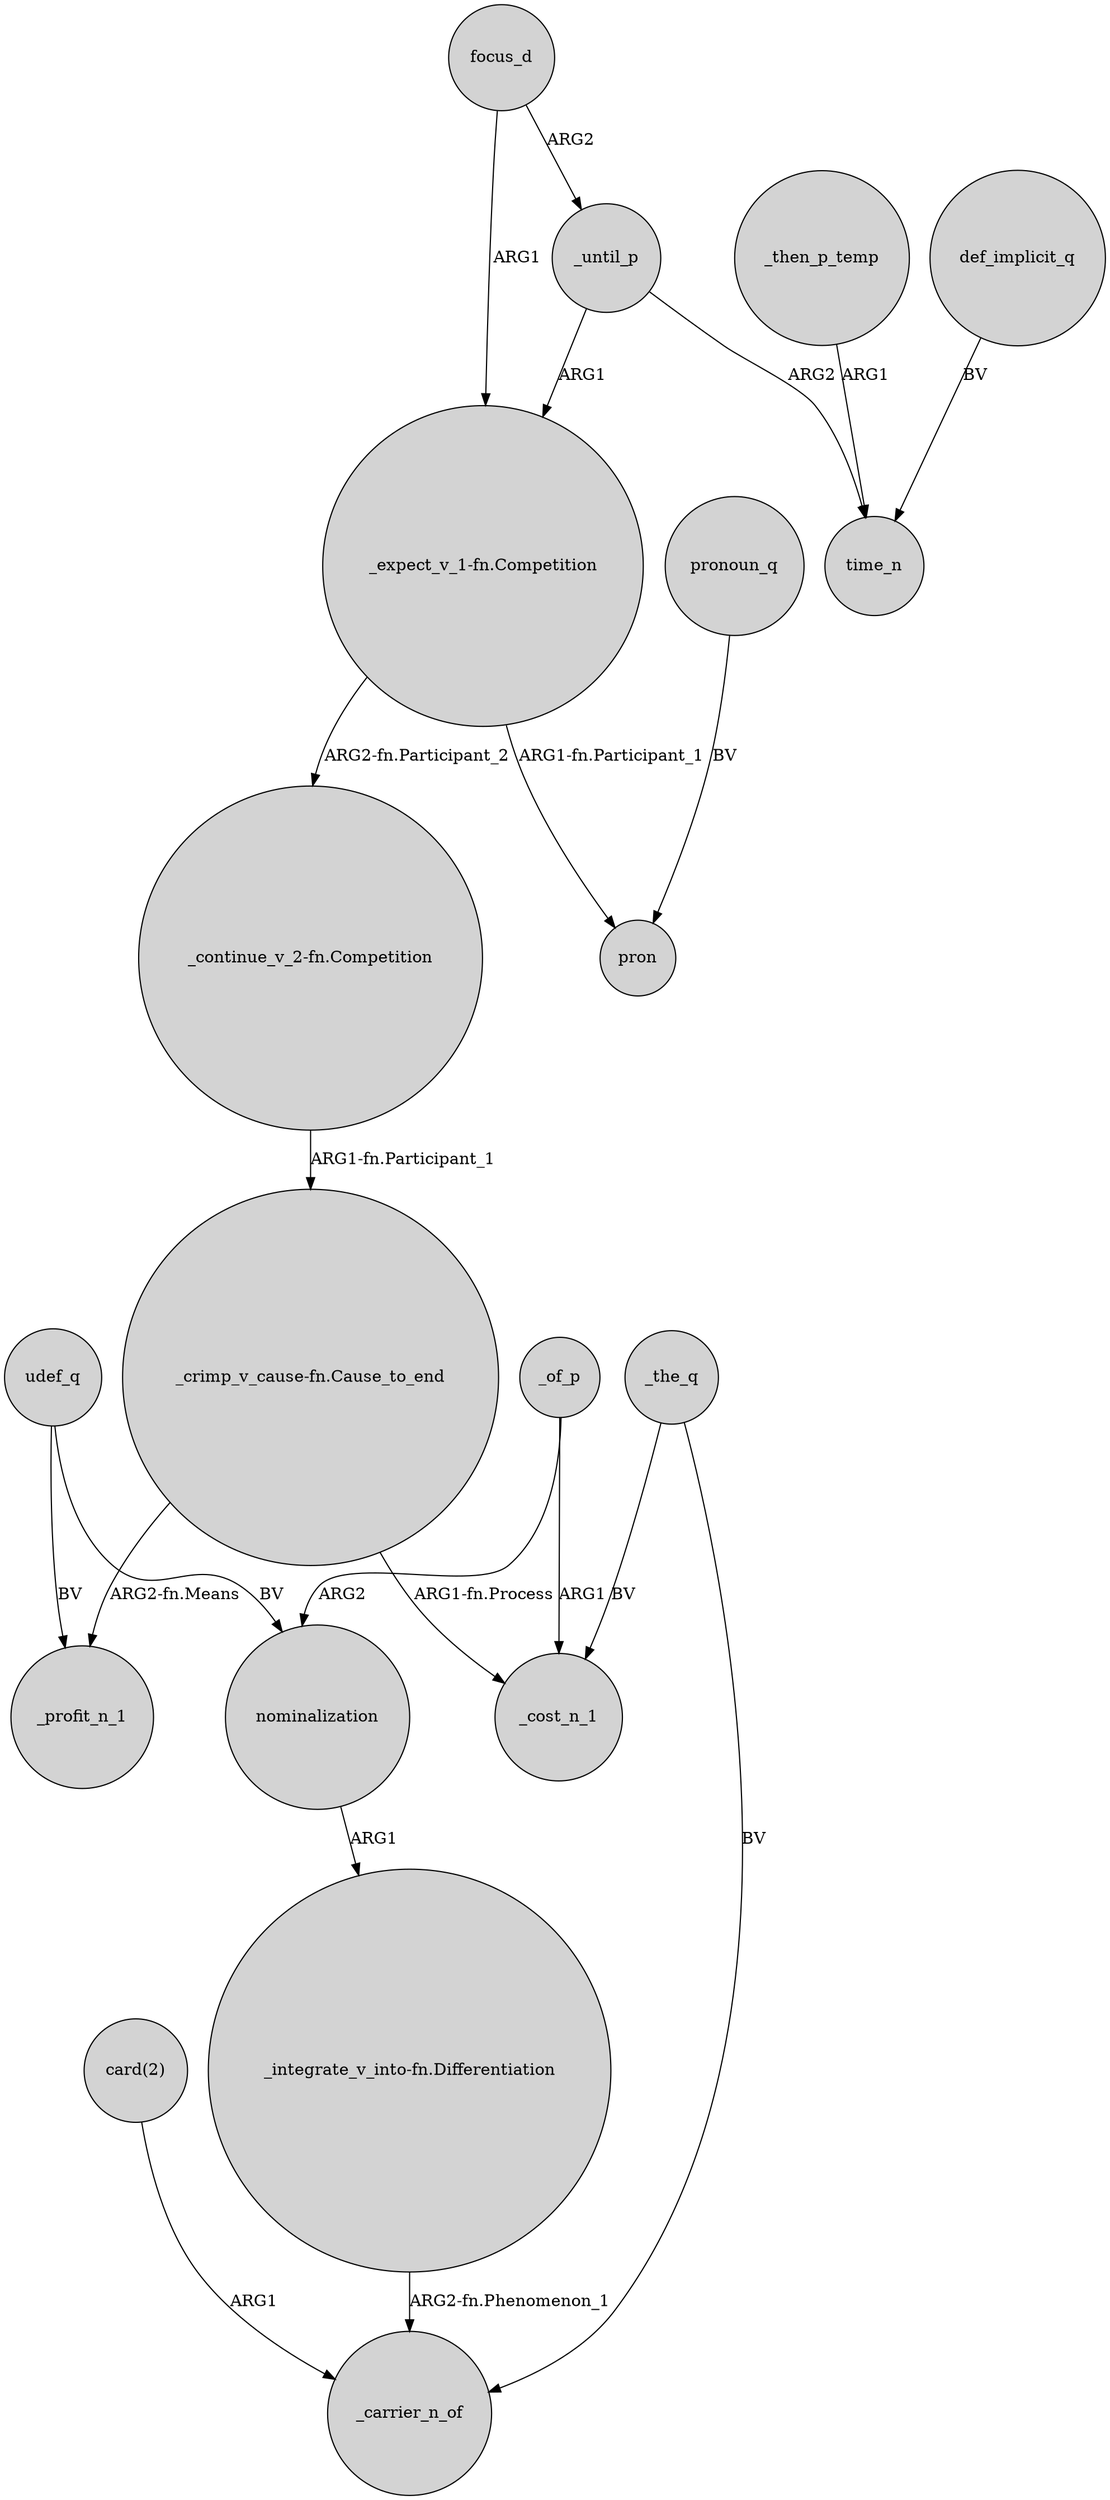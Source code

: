 digraph {
	node [shape=circle style=filled]
	"_continue_v_2-fn.Competition" -> "_crimp_v_cause-fn.Cause_to_end" [label="ARG1-fn.Participant_1"]
	_until_p -> "_expect_v_1-fn.Competition" [label=ARG1]
	_until_p -> time_n [label=ARG2]
	"card(2)" -> _carrier_n_of [label=ARG1]
	"_crimp_v_cause-fn.Cause_to_end" -> _profit_n_1 [label="ARG2-fn.Means"]
	_of_p -> _cost_n_1 [label=ARG1]
	udef_q -> nominalization [label=BV]
	_the_q -> _cost_n_1 [label=BV]
	udef_q -> _profit_n_1 [label=BV]
	_then_p_temp -> time_n [label=ARG1]
	nominalization -> "_integrate_v_into-fn.Differentiation" [label=ARG1]
	"_integrate_v_into-fn.Differentiation" -> _carrier_n_of [label="ARG2-fn.Phenomenon_1"]
	_of_p -> nominalization [label=ARG2]
	pronoun_q -> pron [label=BV]
	"_expect_v_1-fn.Competition" -> pron [label="ARG1-fn.Participant_1"]
	"_crimp_v_cause-fn.Cause_to_end" -> _cost_n_1 [label="ARG1-fn.Process"]
	focus_d -> _until_p [label=ARG2]
	focus_d -> "_expect_v_1-fn.Competition" [label=ARG1]
	_the_q -> _carrier_n_of [label=BV]
	"_expect_v_1-fn.Competition" -> "_continue_v_2-fn.Competition" [label="ARG2-fn.Participant_2"]
	def_implicit_q -> time_n [label=BV]
}
